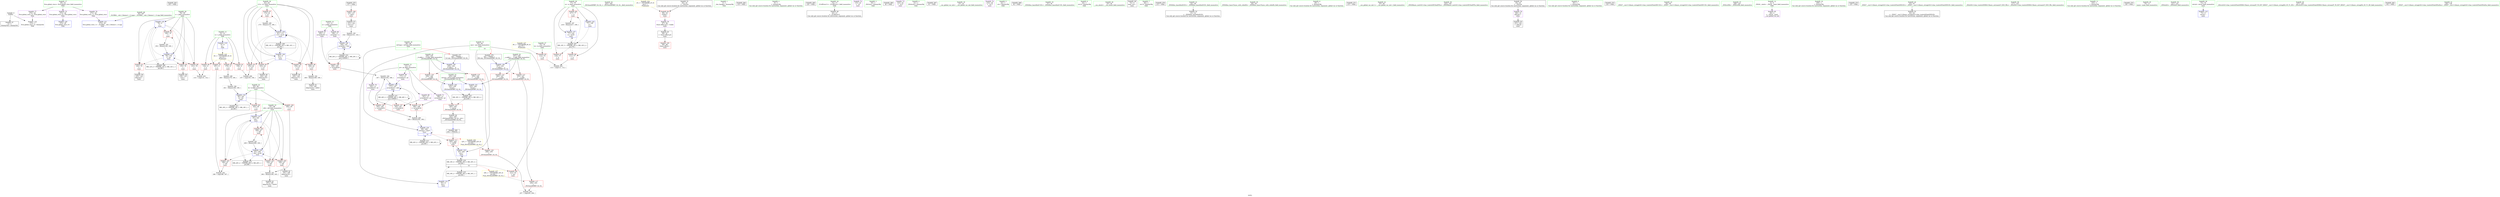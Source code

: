 digraph "SVFG" {
	label="SVFG";

	Node0x556a32ff5590 [shape=record,color=grey,label="{NodeID: 0\nNullPtr}"];
	Node0x556a32ff5590 -> Node0x556a3300f050[style=solid];
	Node0x556a32ff5590 -> Node0x556a33014fa0[style=solid];
	Node0x556a33034060 [shape=record,color=black,label="{NodeID: 263\n105 = PHI()\n}"];
	Node0x556a3300fa30 [shape=record,color=red,label="{NodeID: 97\n174\<--81\n\<--i13\nmain\n}"];
	Node0x556a3300fa30 -> Node0x556a33013530[style=solid];
	Node0x556a3300d320 [shape=record,color=green,label="{NodeID: 14\n11\<--12\na\<--a_field_insensitive\nGlob }"];
	Node0x556a3300d320 -> Node0x556a33011100[style=solid];
	Node0x556a3300d320 -> Node0x556a330111d0[style=solid];
	Node0x556a33034ff0 [shape=record,color=black,label="{NodeID: 277\n244 = PHI(89, )\n1st arg _ZSt3maxIiERKT_S2_S2_ }"];
	Node0x556a33034ff0 -> Node0x556a33015da0[style=solid];
	Node0x556a33012db0 [shape=record,color=grey,label="{NodeID: 194\n167 = Binary(162, 166, )\n}"];
	Node0x556a33012db0 -> Node0x556a33015580[style=solid];
	Node0x556a3300f570 [shape=record,color=red,label="{NodeID: 111\n205\<--202\n\<--call38\nmain\n}"];
	Node0x556a3300f570 -> Node0x556a33015a60[style=solid];
	Node0x556a3300df30 [shape=record,color=green,label="{NodeID: 28\n77\<--78\nw\<--w_field_insensitive\nmain\n}"];
	Node0x556a3300df30 -> Node0x556a330121d0[style=solid];
	Node0x556a3300df30 -> Node0x556a330122a0[style=solid];
	Node0x556a3300df30 -> Node0x556a33012370[style=solid];
	Node0x556a3300df30 -> Node0x556a33015170[style=solid];
	Node0x556a3300df30 -> Node0x556a33015c00[style=solid];
	Node0x556a330214d0 [shape=record,color=black,label="{NodeID: 208\nMR_12V_2 = PHI(MR_12V_4, MR_12V_1, )\npts\{80 \}\n}"];
	Node0x556a330214d0 -> Node0x556a33015240[style=dashed];
	Node0x556a33015240 [shape=record,color=blue,label="{NodeID: 125\n79\<--9\ni\<--\nmain\n}"];
	Node0x556a33015240 -> Node0x556a33012440[style=dashed];
	Node0x556a33015240 -> Node0x556a33012510[style=dashed];
	Node0x556a33015240 -> Node0x556a330125e0[style=dashed];
	Node0x556a33015240 -> Node0x556a330126b0[style=dashed];
	Node0x556a33015240 -> Node0x556a330153e0[style=dashed];
	Node0x556a33015240 -> Node0x556a330214d0[style=dashed];
	Node0x556a3300ebe0 [shape=record,color=green,label="{NodeID: 42\n203\<--204\n_ZSt3maxIiERKT_S2_S2_\<--_ZSt3maxIiERKT_S2_S2__field_insensitive\n}"];
	Node0x556a33015da0 [shape=record,color=blue,label="{NodeID: 139\n249\<--244\n__b.addr\<--__b\n_ZSt3maxIiERKT_S2_S2_\n}"];
	Node0x556a33015da0 -> Node0x556a33014a10[style=dashed];
	Node0x556a33015da0 -> Node0x556a33014aa0[style=dashed];
	Node0x556a330108e0 [shape=record,color=black,label="{NodeID: 56\n136\<--135\nconv\<--\nmain\n}"];
	Node0x556a33011440 [shape=record,color=purple,label="{NodeID: 70\n192\<--13\narrayidx33\<--pt\nmain\n}"];
	Node0x556a33011440 -> Node0x556a3300f3d0[style=solid];
	Node0x556a33012030 [shape=record,color=red,label="{NodeID: 84\n96\<--20\nvtable\<--\nmain\n}"];
	Node0x556a33012030 -> Node0x556a33011b50[style=solid];
	Node0x556a3300c440 [shape=record,color=green,label="{NodeID: 1\n7\<--1\n__dso_handle\<--dummyObj\nGlob }"];
	Node0x556a33034160 [shape=record,color=black,label="{NodeID: 264\n116 = PHI()\n}"];
	Node0x556a3300fb00 [shape=record,color=red,label="{NodeID: 98\n212\<--83\n\<--ans\nmain\n}"];
	Node0x556a3300d3b0 [shape=record,color=green,label="{NodeID: 15\n13\<--14\npt\<--pt_field_insensitive\nGlob }"];
	Node0x556a3300d3b0 -> Node0x556a330112a0[style=solid];
	Node0x556a3300d3b0 -> Node0x556a33011370[style=solid];
	Node0x556a3300d3b0 -> Node0x556a33011440[style=solid];
	Node0x556a3300d3b0 -> Node0x556a33011510[style=solid];
	Node0x556a33012f30 [shape=record,color=grey,label="{NodeID: 195\n142 = Binary(141, 143, )\n}"];
	Node0x556a33012f30 -> Node0x556a33015310[style=solid];
	Node0x556a3300f640 [shape=record,color=red,label="{NodeID: 112\n265\<--245\n\<--retval\n_ZSt3maxIiERKT_S2_S2_\n}"];
	Node0x556a3300f640 -> Node0x556a33010f60[style=solid];
	Node0x556a3300e000 [shape=record,color=green,label="{NodeID: 29\n79\<--80\ni\<--i_field_insensitive\nmain\n}"];
	Node0x556a3300e000 -> Node0x556a33012440[style=solid];
	Node0x556a3300e000 -> Node0x556a33012510[style=solid];
	Node0x556a3300e000 -> Node0x556a330125e0[style=solid];
	Node0x556a3300e000 -> Node0x556a330126b0[style=solid];
	Node0x556a3300e000 -> Node0x556a33015240[style=solid];
	Node0x556a3300e000 -> Node0x556a330153e0[style=solid];
	Node0x556a330219d0 [shape=record,color=black,label="{NodeID: 209\nMR_14V_2 = PHI(MR_14V_4, MR_14V_1, )\npts\{82 \}\n}"];
	Node0x556a330219d0 -> Node0x556a330154b0[style=dashed];
	Node0x556a33015310 [shape=record,color=blue,label="{NodeID: 126\n146\<--142\narrayidx\<--sub\nmain\n}"];
	Node0x556a33015310 -> Node0x556a3300f300[style=dashed];
	Node0x556a33015310 -> Node0x556a33015310[style=dashed];
	Node0x556a33015310 -> Node0x556a330232d0[style=dashed];
	Node0x556a3300ece0 [shape=record,color=green,label="{NodeID: 43\n245\<--246\nretval\<--retval_field_insensitive\n_ZSt3maxIiERKT_S2_S2_\n}"];
	Node0x556a3300ece0 -> Node0x556a3300f640[style=solid];
	Node0x556a3300ece0 -> Node0x556a33015e70[style=solid];
	Node0x556a3300ece0 -> Node0x556a33015f40[style=solid];
	Node0x556a33025fd0 [shape=record,color=black,label="{NodeID: 223\nMR_30V_3 = PHI(MR_30V_4, MR_30V_2, )\npts\{246 \}\n}"];
	Node0x556a33025fd0 -> Node0x556a3300f640[style=dashed];
	Node0x556a33015e70 [shape=record,color=blue,label="{NodeID: 140\n245\<--259\nretval\<--\n_ZSt3maxIiERKT_S2_S2_\n}"];
	Node0x556a33015e70 -> Node0x556a33025fd0[style=dashed];
	Node0x556a330109b0 [shape=record,color=black,label="{NodeID: 57\n141\<--140\nconv12\<--\nmain\n}"];
	Node0x556a330109b0 -> Node0x556a33012f30[style=solid];
	Node0x556a33028280 [shape=record,color=yellow,style=double,label="{NodeID: 237\n16V_1 = ENCHI(MR_16V_0)\npts\{84 \}\nFun[_ZSt3maxIiERKT_S2_S2_]}"];
	Node0x556a33028280 -> Node0x556a33014b30[style=dashed];
	Node0x556a33011510 [shape=record,color=purple,label="{NodeID: 71\n198\<--13\narrayidx36\<--pt\nmain\n}"];
	Node0x556a33011510 -> Node0x556a3300f4a0[style=solid];
	Node0x556a33012100 [shape=record,color=red,label="{NodeID: 85\n112\<--75\n\<--te\nmain\n}"];
	Node0x556a33012100 -> Node0x556a3301ac80[style=solid];
	Node0x556a32ff5a60 [shape=record,color=green,label="{NodeID: 2\n9\<--1\n\<--dummyObj\nCan only get source location for instruction, argument, global var or function.}"];
	Node0x556a330342c0 [shape=record,color=black,label="{NodeID: 265\n120 = PHI()\n}"];
	Node0x556a3300fbd0 [shape=record,color=red,label="{NodeID: 99\n183\<--85\n\<--k\nmain\n}"];
	Node0x556a3300fbd0 -> Node0x556a330158c0[style=solid];
	Node0x556a3300d440 [shape=record,color=green,label="{NodeID: 16\n15\<--17\n_Z1sB5cxx11\<--_Z1sB5cxx11_field_insensitive\nGlob }"];
	Node0x556a3300d440 -> Node0x556a33010240[style=solid];
	Node0x556a330130b0 [shape=record,color=grey,label="{NodeID: 196\n181 = Binary(180, 109, )\n}"];
	Node0x556a330130b0 -> Node0x556a330157f0[style=solid];
	Node0x556a3300f710 [shape=record,color=red,label="{NodeID: 113\n253\<--247\n\<--__a.addr\n_ZSt3maxIiERKT_S2_S2_\n}"];
	Node0x556a3300f710 -> Node0x556a33014b30[style=solid];
	Node0x556a3300e0d0 [shape=record,color=green,label="{NodeID: 30\n81\<--82\ni13\<--i13_field_insensitive\nmain\n}"];
	Node0x556a3300e0d0 -> Node0x556a33012780[style=solid];
	Node0x556a3300e0d0 -> Node0x556a33012850[style=solid];
	Node0x556a3300e0d0 -> Node0x556a33012920[style=solid];
	Node0x556a3300e0d0 -> Node0x556a3300f960[style=solid];
	Node0x556a3300e0d0 -> Node0x556a3300fa30[style=solid];
	Node0x556a3300e0d0 -> Node0x556a330154b0[style=solid];
	Node0x556a3300e0d0 -> Node0x556a33015650[style=solid];
	Node0x556a33021ed0 [shape=record,color=black,label="{NodeID: 210\nMR_16V_2 = PHI(MR_16V_4, MR_16V_1, )\npts\{84 \}\n}"];
	Node0x556a33021ed0 -> Node0x556a33015720[style=dashed];
	Node0x556a330153e0 [shape=record,color=blue,label="{NodeID: 127\n79\<--150\ni\<--inc\nmain\n}"];
	Node0x556a330153e0 -> Node0x556a33012440[style=dashed];
	Node0x556a330153e0 -> Node0x556a33012510[style=dashed];
	Node0x556a330153e0 -> Node0x556a330125e0[style=dashed];
	Node0x556a330153e0 -> Node0x556a330126b0[style=dashed];
	Node0x556a330153e0 -> Node0x556a330153e0[style=dashed];
	Node0x556a330153e0 -> Node0x556a330214d0[style=dashed];
	Node0x556a3300edb0 [shape=record,color=green,label="{NodeID: 44\n247\<--248\n__a.addr\<--__a.addr_field_insensitive\n_ZSt3maxIiERKT_S2_S2_\n}"];
	Node0x556a3300edb0 -> Node0x556a3300f710[style=solid];
	Node0x556a3300edb0 -> Node0x556a3300f7e0[style=solid];
	Node0x556a3300edb0 -> Node0x556a33015cd0[style=solid];
	Node0x556a330264d0 [shape=record,color=yellow,style=double,label="{NodeID: 224\n2V_1 = ENCHI(MR_2V_0)\npts\{1 \}\nFun[main]}"];
	Node0x556a330264d0 -> Node0x556a33012030[style=dashed];
	Node0x556a33015f40 [shape=record,color=blue,label="{NodeID: 141\n245\<--262\nretval\<--\n_ZSt3maxIiERKT_S2_S2_\n}"];
	Node0x556a33015f40 -> Node0x556a33025fd0[style=dashed];
	Node0x556a33010a80 [shape=record,color=black,label="{NodeID: 58\n145\<--144\nidxprom\<--\nmain\n}"];
	Node0x556a33028390 [shape=record,color=yellow,style=double,label="{NodeID: 238\n22V_1 = ENCHI(MR_22V_0)\npts\{90 \}\nFun[_ZSt3maxIiERKT_S2_S2_]}"];
	Node0x556a33028390 -> Node0x556a33014c00[style=dashed];
	Node0x556a330115e0 [shape=record,color=purple,label="{NodeID: 72\n115\<--22\n\<--.str\nmain\n}"];
	Node0x556a330121d0 [shape=record,color=red,label="{NodeID: 86\n111\<--77\n\<--w\nmain\n}"];
	Node0x556a330121d0 -> Node0x556a3301ac80[style=solid];
	Node0x556a3300ccf0 [shape=record,color=green,label="{NodeID: 3\n18\<--1\n_ZSt3cin\<--dummyObj\nGlob }"];
	Node0x556a330343c0 [shape=record,color=black,label="{NodeID: 266\n40 = PHI()\n}"];
	Node0x556a3300fca0 [shape=record,color=red,label="{NodeID: 100\n195\<--85\n\<--k\nmain\n}"];
	Node0x556a3300fca0 -> Node0x556a330188f0[style=solid];
	Node0x556a3300d4d0 [shape=record,color=green,label="{NodeID: 17\n28\<--32\nllvm.global_ctors\<--llvm.global_ctors_field_insensitive\nGlob }"];
	Node0x556a3300d4d0 -> Node0x556a33011850[style=solid];
	Node0x556a3300d4d0 -> Node0x556a33011950[style=solid];
	Node0x556a3300d4d0 -> Node0x556a33011a50[style=solid];
	Node0x556a33013230 [shape=record,color=grey,label="{NodeID: 197\n218 = Binary(217, 109, )\n}"];
	Node0x556a33013230 -> Node0x556a33015c00[style=solid];
	Node0x556a3300f7e0 [shape=record,color=red,label="{NodeID: 114\n262\<--247\n\<--__a.addr\n_ZSt3maxIiERKT_S2_S2_\n}"];
	Node0x556a3300f7e0 -> Node0x556a33015f40[style=solid];
	Node0x556a3300e1a0 [shape=record,color=green,label="{NodeID: 31\n83\<--84\nans\<--ans_field_insensitive\nmain\n|{|<s3>14}}"];
	Node0x556a3300e1a0 -> Node0x556a3300fb00[style=solid];
	Node0x556a3300e1a0 -> Node0x556a33015720[style=solid];
	Node0x556a3300e1a0 -> Node0x556a33015a60[style=solid];
	Node0x556a3300e1a0:s3 -> Node0x556a33034e60[style=solid,color=red];
	Node0x556a330223d0 [shape=record,color=black,label="{NodeID: 211\nMR_18V_2 = PHI(MR_18V_3, MR_18V_1, )\npts\{86 \}\n}"];
	Node0x556a330223d0 -> Node0x556a330157f0[style=dashed];
	Node0x556a330154b0 [shape=record,color=blue,label="{NodeID: 128\n81\<--9\ni13\<--\nmain\n}"];
	Node0x556a330154b0 -> Node0x556a33012780[style=dashed];
	Node0x556a330154b0 -> Node0x556a33012850[style=dashed];
	Node0x556a330154b0 -> Node0x556a33012920[style=dashed];
	Node0x556a330154b0 -> Node0x556a3300f960[style=dashed];
	Node0x556a330154b0 -> Node0x556a3300fa30[style=dashed];
	Node0x556a330154b0 -> Node0x556a33015650[style=dashed];
	Node0x556a330154b0 -> Node0x556a330219d0[style=dashed];
	Node0x556a3300ee80 [shape=record,color=green,label="{NodeID: 45\n249\<--250\n__b.addr\<--__b.addr_field_insensitive\n_ZSt3maxIiERKT_S2_S2_\n}"];
	Node0x556a3300ee80 -> Node0x556a33014a10[style=solid];
	Node0x556a3300ee80 -> Node0x556a33014aa0[style=solid];
	Node0x556a3300ee80 -> Node0x556a33015da0[style=solid];
	Node0x556a33026ff0 [shape=record,color=yellow,style=double,label="{NodeID: 225\n4V_1 = ENCHI(MR_4V_0)\npts\{10 \}\nFun[main]}"];
	Node0x556a33026ff0 -> Node0x556a33011cf0[style=dashed];
	Node0x556a33026ff0 -> Node0x556a33011dc0[style=dashed];
	Node0x556a33026ff0 -> Node0x556a33011e90[style=dashed];
	Node0x556a33026ff0 -> Node0x556a33011f60[style=dashed];
	Node0x556a33010b50 [shape=record,color=black,label="{NodeID: 59\n160\<--159\nidxprom17\<--\nmain\n}"];
	Node0x556a330116b0 [shape=record,color=purple,label="{NodeID: 73\n123\<--24\n\<--.str.2\nmain\n}"];
	Node0x556a330122a0 [shape=record,color=red,label="{NodeID: 87\n119\<--77\n\<--w\nmain\n}"];
	Node0x556a3300cd80 [shape=record,color=green,label="{NodeID: 4\n21\<--1\n_ZSt4cout\<--dummyObj\nGlob }"];
	Node0x556a33034490 [shape=record,color=black,label="{NodeID: 267\n61 = PHI()\n}"];
	Node0x556a3300fd70 [shape=record,color=red,label="{NodeID: 101\n186\<--87\n\<--i28\nmain\n}"];
	Node0x556a3300fd70 -> Node0x556a3301a9c0[style=solid];
	Node0x556a3300d590 [shape=record,color=green,label="{NodeID: 18\n33\<--34\n__cxx_global_var_init\<--__cxx_global_var_init_field_insensitive\n}"];
	Node0x556a330133b0 [shape=record,color=grey,label="{NodeID: 198\n180 = Binary(179, 109, )\n}"];
	Node0x556a330133b0 -> Node0x556a330130b0[style=solid];
	Node0x556a33014a10 [shape=record,color=red,label="{NodeID: 115\n255\<--249\n\<--__b.addr\n_ZSt3maxIiERKT_S2_S2_\n}"];
	Node0x556a33014a10 -> Node0x556a33014c00[style=solid];
	Node0x556a3300e270 [shape=record,color=green,label="{NodeID: 32\n85\<--86\nk\<--k_field_insensitive\nmain\n}"];
	Node0x556a3300e270 -> Node0x556a3300fbd0[style=solid];
	Node0x556a3300e270 -> Node0x556a3300fca0[style=solid];
	Node0x556a3300e270 -> Node0x556a330157f0[style=solid];
	Node0x556a330228d0 [shape=record,color=black,label="{NodeID: 212\nMR_20V_2 = PHI(MR_20V_4, MR_20V_1, )\npts\{88 \}\n}"];
	Node0x556a330228d0 -> Node0x556a330158c0[style=dashed];
	Node0x556a33015580 [shape=record,color=blue,label="{NodeID: 129\n171\<--167\narrayidx23\<--add\nmain\n}"];
	Node0x556a33015580 -> Node0x556a3300f230[style=dashed];
	Node0x556a33015580 -> Node0x556a3300f3d0[style=dashed];
	Node0x556a33015580 -> Node0x556a3300f4a0[style=dashed];
	Node0x556a33015580 -> Node0x556a33015580[style=dashed];
	Node0x556a33015580 -> Node0x556a330237d0[style=dashed];
	Node0x556a3300ef50 [shape=record,color=green,label="{NodeID: 46\n30\<--267\n_GLOBAL__sub_I_Deemo1_1_0.cpp\<--_GLOBAL__sub_I_Deemo1_1_0.cpp_field_insensitive\n}"];
	Node0x556a3300ef50 -> Node0x556a33014ea0[style=solid];
	Node0x556a33010c20 [shape=record,color=black,label="{NodeID: 60\n164\<--163\nidxprom19\<--\nmain\n}"];
	Node0x556a33011780 [shape=record,color=purple,label="{NodeID: 74\n214\<--26\n\<--.str.3\nmain\n}"];
	Node0x556a33012370 [shape=record,color=red,label="{NodeID: 88\n217\<--77\n\<--w\nmain\n}"];
	Node0x556a33012370 -> Node0x556a33013230[style=solid];
	Node0x556a3300ce10 [shape=record,color=green,label="{NodeID: 5\n22\<--1\n.str\<--dummyObj\nGlob }"];
	Node0x556a33034560 [shape=record,color=black,label="{NodeID: 268\n92 = PHI()\n}"];
	Node0x556a3300fe40 [shape=record,color=red,label="{NodeID: 102\n190\<--87\n\<--i28\nmain\n}"];
	Node0x556a3300fe40 -> Node0x556a33010dc0[style=solid];
	Node0x556a3300d690 [shape=record,color=green,label="{NodeID: 19\n37\<--38\n_ZNSt8ios_base4InitC1Ev\<--_ZNSt8ios_base4InitC1Ev_field_insensitive\n}"];
	Node0x556a33013530 [shape=record,color=grey,label="{NodeID: 199\n175 = Binary(174, 109, )\n}"];
	Node0x556a33013530 -> Node0x556a33015650[style=solid];
	Node0x556a33014aa0 [shape=record,color=red,label="{NodeID: 116\n259\<--249\n\<--__b.addr\n_ZSt3maxIiERKT_S2_S2_\n}"];
	Node0x556a33014aa0 -> Node0x556a33015e70[style=solid];
	Node0x556a3300e340 [shape=record,color=green,label="{NodeID: 33\n87\<--88\ni28\<--i28_field_insensitive\nmain\n}"];
	Node0x556a3300e340 -> Node0x556a3300fd70[style=solid];
	Node0x556a3300e340 -> Node0x556a3300fe40[style=solid];
	Node0x556a3300e340 -> Node0x556a3300ff10[style=solid];
	Node0x556a3300e340 -> Node0x556a3300ffe0[style=solid];
	Node0x556a3300e340 -> Node0x556a330158c0[style=solid];
	Node0x556a3300e340 -> Node0x556a33015b30[style=solid];
	Node0x556a33022dd0 [shape=record,color=black,label="{NodeID: 213\nMR_22V_2 = PHI(MR_22V_3, MR_22V_1, )\npts\{90 \}\n}"];
	Node0x556a33022dd0 -> Node0x556a33015990[style=dashed];
	Node0x556a33022dd0 -> Node0x556a33022dd0[style=dashed];
	Node0x556a33015650 [shape=record,color=blue,label="{NodeID: 130\n81\<--175\ni13\<--inc25\nmain\n}"];
	Node0x556a33015650 -> Node0x556a33012780[style=dashed];
	Node0x556a33015650 -> Node0x556a33012850[style=dashed];
	Node0x556a33015650 -> Node0x556a33012920[style=dashed];
	Node0x556a33015650 -> Node0x556a3300f960[style=dashed];
	Node0x556a33015650 -> Node0x556a3300fa30[style=dashed];
	Node0x556a33015650 -> Node0x556a33015650[style=dashed];
	Node0x556a33015650 -> Node0x556a330219d0[style=dashed];
	Node0x556a3300f050 [shape=record,color=black,label="{NodeID: 47\n2\<--3\ndummyVal\<--dummyVal\n}"];
	Node0x556a330271b0 [shape=record,color=yellow,style=double,label="{NodeID: 227\n8V_1 = ENCHI(MR_8V_0)\npts\{76 \}\nFun[main]}"];
	Node0x556a330271b0 -> Node0x556a33012100[style=dashed];
	Node0x556a33010cf0 [shape=record,color=black,label="{NodeID: 61\n170\<--169\nidxprom22\<--add21\nmain\n}"];
	Node0x556a33011850 [shape=record,color=purple,label="{NodeID: 75\n272\<--28\nllvm.global_ctors_0\<--llvm.global_ctors\nGlob }"];
	Node0x556a33011850 -> Node0x556a33014da0[style=solid];
	Node0x556a33012440 [shape=record,color=red,label="{NodeID: 89\n131\<--79\n\<--i\nmain\n}"];
	Node0x556a33012440 -> Node0x556a3301ab00[style=solid];
	Node0x556a3300cea0 [shape=record,color=green,label="{NodeID: 6\n24\<--1\n.str.2\<--dummyObj\nGlob }"];
	Node0x556a33034660 [shape=record,color=black,label="{NodeID: 269\n202 = PHI(242, )\n}"];
	Node0x556a33034660 -> Node0x556a3300f570[style=solid];
	Node0x556a3300ff10 [shape=record,color=red,label="{NodeID: 103\n194\<--87\n\<--i28\nmain\n}"];
	Node0x556a3300ff10 -> Node0x556a330188f0[style=solid];
	Node0x556a3300d790 [shape=record,color=green,label="{NodeID: 20\n43\<--44\n__cxa_atexit\<--__cxa_atexit_field_insensitive\n}"];
	Node0x556a330136b0 [shape=record,color=grey,label="{NodeID: 200\n200 = Binary(193, 199, )\n}"];
	Node0x556a330136b0 -> Node0x556a33015990[style=solid];
	Node0x556a33014b30 [shape=record,color=red,label="{NodeID: 117\n254\<--253\n\<--\n_ZSt3maxIiERKT_S2_S2_\n}"];
	Node0x556a33014b30 -> Node0x556a3301ae00[style=solid];
	Node0x556a3300e410 [shape=record,color=green,label="{NodeID: 34\n89\<--90\nref.tmp\<--ref.tmp_field_insensitive\nmain\n|{|<s1>14}}"];
	Node0x556a3300e410 -> Node0x556a33015990[style=solid];
	Node0x556a3300e410:s1 -> Node0x556a33034ff0[style=solid,color=red];
	Node0x556a330232d0 [shape=record,color=black,label="{NodeID: 214\nMR_24V_2 = PHI(MR_24V_3, MR_24V_1, )\npts\{120000 \}\n}"];
	Node0x556a330232d0 -> Node0x556a3300f300[style=dashed];
	Node0x556a330232d0 -> Node0x556a33015310[style=dashed];
	Node0x556a330232d0 -> Node0x556a330232d0[style=dashed];
	Node0x556a33015720 [shape=record,color=blue,label="{NodeID: 131\n83\<--9\nans\<--\nmain\n}"];
	Node0x556a33015720 -> Node0x556a33023cd0[style=dashed];
	Node0x556a33010170 [shape=record,color=black,label="{NodeID: 48\n72\<--9\nmain_ret\<--\nmain\n}"];
	Node0x556a33010dc0 [shape=record,color=black,label="{NodeID: 62\n191\<--190\nidxprom32\<--\nmain\n}"];
	Node0x556a33011950 [shape=record,color=purple,label="{NodeID: 76\n273\<--28\nllvm.global_ctors_1\<--llvm.global_ctors\nGlob }"];
	Node0x556a33011950 -> Node0x556a33014ea0[style=solid];
	Node0x556a33012510 [shape=record,color=red,label="{NodeID: 90\n135\<--79\n\<--i\nmain\n}"];
	Node0x556a33012510 -> Node0x556a330108e0[style=solid];
	Node0x556a3300cf30 [shape=record,color=green,label="{NodeID: 7\n26\<--1\n.str.3\<--dummyObj\nGlob }"];
	Node0x556a33034850 [shape=record,color=black,label="{NodeID: 270\n213 = PHI()\n}"];
	Node0x556a3300ffe0 [shape=record,color=red,label="{NodeID: 104\n208\<--87\n\<--i28\nmain\n}"];
	Node0x556a3300ffe0 -> Node0x556a33013830[style=solid];
	Node0x556a3300d890 [shape=record,color=green,label="{NodeID: 21\n42\<--48\n_ZNSt8ios_base4InitD1Ev\<--_ZNSt8ios_base4InitD1Ev_field_insensitive\n}"];
	Node0x556a3300d890 -> Node0x556a33010540[style=solid];
	Node0x556a33013830 [shape=record,color=grey,label="{NodeID: 201\n209 = Binary(208, 109, )\n}"];
	Node0x556a33013830 -> Node0x556a33015b30[style=solid];
	Node0x556a33014c00 [shape=record,color=red,label="{NodeID: 118\n256\<--255\n\<--\n_ZSt3maxIiERKT_S2_S2_\n}"];
	Node0x556a33014c00 -> Node0x556a3301ae00[style=solid];
	Node0x556a3300e4e0 [shape=record,color=green,label="{NodeID: 35\n94\<--95\n_ZNSt8ios_base15sync_with_stdioEb\<--_ZNSt8ios_base15sync_with_stdioEb_field_insensitive\n}"];
	Node0x556a330237d0 [shape=record,color=black,label="{NodeID: 215\nMR_26V_2 = PHI(MR_26V_3, MR_26V_1, )\npts\{140000 \}\n}"];
	Node0x556a330237d0 -> Node0x556a3300f230[style=dashed];
	Node0x556a330237d0 -> Node0x556a3300f3d0[style=dashed];
	Node0x556a330237d0 -> Node0x556a3300f4a0[style=dashed];
	Node0x556a330237d0 -> Node0x556a33015580[style=dashed];
	Node0x556a330237d0 -> Node0x556a330237d0[style=dashed];
	Node0x556a330157f0 [shape=record,color=blue,label="{NodeID: 132\n85\<--181\nk\<--shr\nmain\n}"];
	Node0x556a330157f0 -> Node0x556a3300fbd0[style=dashed];
	Node0x556a330157f0 -> Node0x556a3300fca0[style=dashed];
	Node0x556a330157f0 -> Node0x556a330223d0[style=dashed];
	Node0x556a33010240 [shape=record,color=black,label="{NodeID: 49\n16\<--15\n\<--_Z1sB5cxx11\nCan only get source location for instruction, argument, global var or function.}"];
	Node0x556a33010e90 [shape=record,color=black,label="{NodeID: 63\n197\<--196\nidxprom35\<--sub34\nmain\n}"];
	Node0x556a33011a50 [shape=record,color=purple,label="{NodeID: 77\n274\<--28\nllvm.global_ctors_2\<--llvm.global_ctors\nGlob }"];
	Node0x556a33011a50 -> Node0x556a33014fa0[style=solid];
	Node0x556a330125e0 [shape=record,color=red,label="{NodeID: 91\n144\<--79\n\<--i\nmain\n}"];
	Node0x556a330125e0 -> Node0x556a33010a80[style=solid];
	Node0x556a3300cfc0 [shape=record,color=green,label="{NodeID: 8\n29\<--1\n\<--dummyObj\nCan only get source location for instruction, argument, global var or function.}"];
	Node0x556a33034920 [shape=record,color=black,label="{NodeID: 271\n215 = PHI()\n}"];
	Node0x556a330100b0 [shape=record,color=red,label="{NodeID: 105\n99\<--98\nvbase.offset\<--\nmain\n}"];
	Node0x556a3300d990 [shape=record,color=green,label="{NodeID: 22\n55\<--56\n__cxx_global_var_init.1\<--__cxx_global_var_init.1_field_insensitive\n}"];
	Node0x556a3301a9c0 [shape=record,color=grey,label="{NodeID: 202\n188 = cmp(186, 187, )\n}"];
	Node0x556a33014cd0 [shape=record,color=blue,label="{NodeID: 119\n8\<--9\nn\<--\nGlob }"];
	Node0x556a33014cd0 -> Node0x556a33026ff0[style=dashed];
	Node0x556a3300e5e0 [shape=record,color=green,label="{NodeID: 36\n103\<--104\n_ZNSt9basic_iosIcSt11char_traitsIcEE3tieEPSo\<--_ZNSt9basic_iosIcSt11char_traitsIcEE3tieEPSo_field_insensitive\n}"];
	Node0x556a33023cd0 [shape=record,color=black,label="{NodeID: 216\nMR_16V_4 = PHI(MR_16V_5, MR_16V_3, )\npts\{84 \}\n|{|<s4>14}}"];
	Node0x556a33023cd0 -> Node0x556a3300fb00[style=dashed];
	Node0x556a33023cd0 -> Node0x556a3300f570[style=dashed];
	Node0x556a33023cd0 -> Node0x556a33015a60[style=dashed];
	Node0x556a33023cd0 -> Node0x556a33021ed0[style=dashed];
	Node0x556a33023cd0:s4 -> Node0x556a33028280[style=dashed,color=red];
	Node0x556a330158c0 [shape=record,color=blue,label="{NodeID: 133\n87\<--183\ni28\<--\nmain\n}"];
	Node0x556a330158c0 -> Node0x556a3300fd70[style=dashed];
	Node0x556a330158c0 -> Node0x556a3300fe40[style=dashed];
	Node0x556a330158c0 -> Node0x556a3300ff10[style=dashed];
	Node0x556a330158c0 -> Node0x556a3300ffe0[style=dashed];
	Node0x556a330158c0 -> Node0x556a33015b30[style=dashed];
	Node0x556a330158c0 -> Node0x556a330228d0[style=dashed];
	Node0x556a33010340 [shape=record,color=black,label="{NodeID: 50\n19\<--18\n\<--_ZSt3cin\nCan only get source location for instruction, argument, global var or function.}"];
	Node0x556a33010340 -> Node0x556a33011c20[style=solid];
	Node0x556a33010f60 [shape=record,color=black,label="{NodeID: 64\n242\<--265\n_ZSt3maxIiERKT_S2_S2__ret\<--\n_ZSt3maxIiERKT_S2_S2_\n|{<s0>14}}"];
	Node0x556a33010f60:s0 -> Node0x556a33034660[style=solid,color=blue];
	Node0x556a33011b50 [shape=record,color=purple,label="{NodeID: 78\n97\<--96\nvbase.offset.ptr\<--vtable\nmain\n}"];
	Node0x556a33011b50 -> Node0x556a33010740[style=solid];
	Node0x556a330126b0 [shape=record,color=red,label="{NodeID: 92\n149\<--79\n\<--i\nmain\n}"];
	Node0x556a330126b0 -> Node0x556a33012c30[style=solid];
	Node0x556a3300d050 [shape=record,color=green,label="{NodeID: 9\n93\<--1\n\<--dummyObj\nCan only get source location for instruction, argument, global var or function.}"];
	Node0x556a330349f0 [shape=record,color=black,label="{NodeID: 272\n124 = PHI()\n}"];
	Node0x556a3300f160 [shape=record,color=red,label="{NodeID: 106\n140\<--137\n\<--call11\nmain\n}"];
	Node0x556a3300f160 -> Node0x556a330109b0[style=solid];
	Node0x556a3300da90 [shape=record,color=green,label="{NodeID: 23\n59\<--60\n_ZNSt7__cxx1112basic_stringIcSt11char_traitsIcESaIcEEC1Ev\<--_ZNSt7__cxx1112basic_stringIcSt11char_traitsIcESaIcEEC1Ev_field_insensitive\n}"];
	Node0x556a3301ab00 [shape=record,color=grey,label="{NodeID: 203\n133 = cmp(131, 132, )\n}"];
	Node0x556a33014da0 [shape=record,color=blue,label="{NodeID: 120\n272\<--29\nllvm.global_ctors_0\<--\nGlob }"];
	Node0x556a3300e6e0 [shape=record,color=green,label="{NodeID: 37\n106\<--107\n_ZNSirsERi\<--_ZNSirsERi_field_insensitive\n}"];
	Node0x556a33015990 [shape=record,color=blue,label="{NodeID: 134\n89\<--200\nref.tmp\<--sub37\nmain\n|{|<s3>14}}"];
	Node0x556a33015990 -> Node0x556a3300f570[style=dashed];
	Node0x556a33015990 -> Node0x556a33015990[style=dashed];
	Node0x556a33015990 -> Node0x556a33022dd0[style=dashed];
	Node0x556a33015990:s3 -> Node0x556a33028390[style=dashed,color=red];
	Node0x556a33010440 [shape=record,color=black,label="{NodeID: 51\n20\<--18\n\<--_ZSt3cin\nCan only get source location for instruction, argument, global var or function.}"];
	Node0x556a33010440 -> Node0x556a33012030[style=solid];
	Node0x556a33011030 [shape=record,color=purple,label="{NodeID: 65\n39\<--4\n\<--_ZStL8__ioinit\n__cxx_global_var_init\n}"];
	Node0x556a33011c20 [shape=record,color=purple,label="{NodeID: 79\n100\<--19\nadd.ptr\<--\nmain\n}"];
	Node0x556a33011c20 -> Node0x556a33010810[style=solid];
	Node0x556a33012780 [shape=record,color=red,label="{NodeID: 93\n155\<--81\n\<--i13\nmain\n}"];
	Node0x556a33012780 -> Node0x556a3301af80[style=solid];
	Node0x556a3300d0e0 [shape=record,color=green,label="{NodeID: 10\n109\<--1\n\<--dummyObj\nCan only get source location for instruction, argument, global var or function.}"];
	Node0x556a33034ac0 [shape=record,color=black,label="{NodeID: 273\n125 = PHI()\n}"];
	Node0x556a3300f230 [shape=record,color=red,label="{NodeID: 107\n162\<--161\n\<--arrayidx18\nmain\n}"];
	Node0x556a3300f230 -> Node0x556a33012db0[style=solid];
	Node0x556a3300db90 [shape=record,color=green,label="{NodeID: 24\n63\<--67\n_ZNSt7__cxx1112basic_stringIcSt11char_traitsIcESaIcEED1Ev\<--_ZNSt7__cxx1112basic_stringIcSt11char_traitsIcESaIcEED1Ev_field_insensitive\n}"];
	Node0x556a3300db90 -> Node0x556a33010640[style=solid];
	Node0x556a3301ac80 [shape=record,color=grey,label="{NodeID: 204\n113 = cmp(111, 112, )\n}"];
	Node0x556a33014ea0 [shape=record,color=blue,label="{NodeID: 121\n273\<--30\nllvm.global_ctors_1\<--_GLOBAL__sub_I_Deemo1_1_0.cpp\nGlob }"];
	Node0x556a3300e7e0 [shape=record,color=green,label="{NodeID: 38\n117\<--118\n_ZStlsISt11char_traitsIcEERSt13basic_ostreamIcT_ES5_PKc\<--_ZStlsISt11char_traitsIcEERSt13basic_ostreamIcT_ES5_PKc_field_insensitive\n}"];
	Node0x556a33015a60 [shape=record,color=blue,label="{NodeID: 135\n83\<--205\nans\<--\nmain\n}"];
	Node0x556a33015a60 -> Node0x556a33023cd0[style=dashed];
	Node0x556a33010540 [shape=record,color=black,label="{NodeID: 52\n41\<--42\n\<--_ZNSt8ios_base4InitD1Ev\nCan only get source location for instruction, argument, global var or function.}"];
	Node0x556a33011100 [shape=record,color=purple,label="{NodeID: 66\n146\<--11\narrayidx\<--a\nmain\n}"];
	Node0x556a33011100 -> Node0x556a33015310[style=solid];
	Node0x556a33011cf0 [shape=record,color=red,label="{NodeID: 80\n132\<--8\n\<--n\nmain\n}"];
	Node0x556a33011cf0 -> Node0x556a3301ab00[style=solid];
	Node0x556a33012850 [shape=record,color=red,label="{NodeID: 94\n159\<--81\n\<--i13\nmain\n}"];
	Node0x556a33012850 -> Node0x556a33010b50[style=solid];
	Node0x556a3300d170 [shape=record,color=green,label="{NodeID: 11\n143\<--1\n\<--dummyObj\nCan only get source location for instruction, argument, global var or function.}"];
	Node0x556a33034b90 [shape=record,color=black,label="{NodeID: 274\n126 = PHI()\n}"];
	Node0x556a330188f0 [shape=record,color=grey,label="{NodeID: 191\n196 = Binary(194, 195, )\n}"];
	Node0x556a330188f0 -> Node0x556a33010e90[style=solid];
	Node0x556a3300f300 [shape=record,color=red,label="{NodeID: 108\n166\<--165\n\<--arrayidx20\nmain\n}"];
	Node0x556a3300f300 -> Node0x556a33012db0[style=solid];
	Node0x556a3300dc90 [shape=record,color=green,label="{NodeID: 25\n70\<--71\nmain\<--main_field_insensitive\n}"];
	Node0x556a3301ae00 [shape=record,color=grey,label="{NodeID: 205\n257 = cmp(254, 256, )\n}"];
	Node0x556a33014fa0 [shape=record,color=blue, style = dotted,label="{NodeID: 122\n274\<--3\nllvm.global_ctors_2\<--dummyVal\nGlob }"];
	Node0x556a3300e8e0 [shape=record,color=green,label="{NodeID: 39\n121\<--122\n_ZNSolsEi\<--_ZNSolsEi_field_insensitive\n}"];
	Node0x556a33015b30 [shape=record,color=blue,label="{NodeID: 136\n87\<--209\ni28\<--inc40\nmain\n}"];
	Node0x556a33015b30 -> Node0x556a3300fd70[style=dashed];
	Node0x556a33015b30 -> Node0x556a3300fe40[style=dashed];
	Node0x556a33015b30 -> Node0x556a3300ff10[style=dashed];
	Node0x556a33015b30 -> Node0x556a3300ffe0[style=dashed];
	Node0x556a33015b30 -> Node0x556a33015b30[style=dashed];
	Node0x556a33015b30 -> Node0x556a330228d0[style=dashed];
	Node0x556a33010640 [shape=record,color=black,label="{NodeID: 53\n62\<--63\n\<--_ZNSt7__cxx1112basic_stringIcSt11char_traitsIcESaIcEED1Ev\nCan only get source location for instruction, argument, global var or function.}"];
	Node0x556a330111d0 [shape=record,color=purple,label="{NodeID: 67\n165\<--11\narrayidx20\<--a\nmain\n}"];
	Node0x556a330111d0 -> Node0x556a3300f300[style=solid];
	Node0x556a33011dc0 [shape=record,color=red,label="{NodeID: 81\n156\<--8\n\<--n\nmain\n}"];
	Node0x556a33011dc0 -> Node0x556a3301af80[style=solid];
	Node0x556a33012920 [shape=record,color=red,label="{NodeID: 95\n163\<--81\n\<--i13\nmain\n}"];
	Node0x556a33012920 -> Node0x556a33010c20[style=solid];
	Node0x556a3300d200 [shape=record,color=green,label="{NodeID: 12\n4\<--6\n_ZStL8__ioinit\<--_ZStL8__ioinit_field_insensitive\nGlob }"];
	Node0x556a3300d200 -> Node0x556a33011030[style=solid];
	Node0x556a33034c60 [shape=record,color=black,label="{NodeID: 275\n137 = PHI()\n}"];
	Node0x556a33034c60 -> Node0x556a3300f160[style=solid];
	Node0x556a33012ab0 [shape=record,color=grey,label="{NodeID: 192\n169 = Binary(168, 109, )\n}"];
	Node0x556a33012ab0 -> Node0x556a33010cf0[style=solid];
	Node0x556a3300f3d0 [shape=record,color=red,label="{NodeID: 109\n193\<--192\n\<--arrayidx33\nmain\n}"];
	Node0x556a3300f3d0 -> Node0x556a330136b0[style=solid];
	Node0x556a3300dd90 [shape=record,color=green,label="{NodeID: 26\n73\<--74\nretval\<--retval_field_insensitive\nmain\n}"];
	Node0x556a3300dd90 -> Node0x556a330150a0[style=solid];
	Node0x556a3301af80 [shape=record,color=grey,label="{NodeID: 206\n157 = cmp(155, 156, )\n}"];
	Node0x556a330150a0 [shape=record,color=blue,label="{NodeID: 123\n73\<--9\nretval\<--\nmain\n}"];
	Node0x556a3300e9e0 [shape=record,color=green,label="{NodeID: 40\n127\<--128\n_ZStrsIcSt11char_traitsIcESaIcEERSt13basic_istreamIT_T0_ES7_RNSt7__cxx1112basic_stringIS4_S5_T1_EE\<--_ZStrsIcSt11char_traitsIcESaIcEERSt13basic_istreamIT_T0_ES7_RNSt7__cxx1112basic_stringIS4_S5_T1_EE_field_insensitive\n}"];
	Node0x556a33015c00 [shape=record,color=blue,label="{NodeID: 137\n77\<--218\nw\<--inc45\nmain\n}"];
	Node0x556a33015c00 -> Node0x556a33020fd0[style=dashed];
	Node0x556a33010740 [shape=record,color=black,label="{NodeID: 54\n98\<--97\n\<--vbase.offset.ptr\nmain\n}"];
	Node0x556a33010740 -> Node0x556a330100b0[style=solid];
	Node0x556a330112a0 [shape=record,color=purple,label="{NodeID: 68\n161\<--13\narrayidx18\<--pt\nmain\n}"];
	Node0x556a330112a0 -> Node0x556a3300f230[style=solid];
	Node0x556a33011e90 [shape=record,color=red,label="{NodeID: 82\n179\<--8\n\<--n\nmain\n}"];
	Node0x556a33011e90 -> Node0x556a330133b0[style=solid];
	Node0x556a32da1d40 [shape=record,color=black,label="{NodeID: 262\n102 = PHI()\n}"];
	Node0x556a3300f960 [shape=record,color=red,label="{NodeID: 96\n168\<--81\n\<--i13\nmain\n}"];
	Node0x556a3300f960 -> Node0x556a33012ab0[style=solid];
	Node0x556a3300d290 [shape=record,color=green,label="{NodeID: 13\n8\<--10\nn\<--n_field_insensitive\nGlob }"];
	Node0x556a3300d290 -> Node0x556a33011cf0[style=solid];
	Node0x556a3300d290 -> Node0x556a33011dc0[style=solid];
	Node0x556a3300d290 -> Node0x556a33011e90[style=solid];
	Node0x556a3300d290 -> Node0x556a33011f60[style=solid];
	Node0x556a3300d290 -> Node0x556a33014cd0[style=solid];
	Node0x556a33034e60 [shape=record,color=black,label="{NodeID: 276\n243 = PHI(83, )\n0th arg _ZSt3maxIiERKT_S2_S2_ }"];
	Node0x556a33034e60 -> Node0x556a33015cd0[style=solid];
	Node0x556a33012c30 [shape=record,color=grey,label="{NodeID: 193\n150 = Binary(149, 109, )\n}"];
	Node0x556a33012c30 -> Node0x556a330153e0[style=solid];
	Node0x556a3300f4a0 [shape=record,color=red,label="{NodeID: 110\n199\<--198\n\<--arrayidx36\nmain\n}"];
	Node0x556a3300f4a0 -> Node0x556a330136b0[style=solid];
	Node0x556a3300de60 [shape=record,color=green,label="{NodeID: 27\n75\<--76\nte\<--te_field_insensitive\nmain\n}"];
	Node0x556a3300de60 -> Node0x556a33012100[style=solid];
	Node0x556a33020fd0 [shape=record,color=black,label="{NodeID: 207\nMR_10V_3 = PHI(MR_10V_4, MR_10V_2, )\npts\{78 \}\n}"];
	Node0x556a33020fd0 -> Node0x556a330121d0[style=dashed];
	Node0x556a33020fd0 -> Node0x556a330122a0[style=dashed];
	Node0x556a33020fd0 -> Node0x556a33012370[style=dashed];
	Node0x556a33020fd0 -> Node0x556a33015c00[style=dashed];
	Node0x556a33015170 [shape=record,color=blue,label="{NodeID: 124\n77\<--109\nw\<--\nmain\n}"];
	Node0x556a33015170 -> Node0x556a33020fd0[style=dashed];
	Node0x556a3300eae0 [shape=record,color=green,label="{NodeID: 41\n138\<--139\n_ZNSt7__cxx1112basic_stringIcSt11char_traitsIcESaIcEEixEm\<--_ZNSt7__cxx1112basic_stringIcSt11char_traitsIcESaIcEEixEm_field_insensitive\n}"];
	Node0x556a33015cd0 [shape=record,color=blue,label="{NodeID: 138\n247\<--243\n__a.addr\<--__a\n_ZSt3maxIiERKT_S2_S2_\n}"];
	Node0x556a33015cd0 -> Node0x556a3300f710[style=dashed];
	Node0x556a33015cd0 -> Node0x556a3300f7e0[style=dashed];
	Node0x556a33010810 [shape=record,color=black,label="{NodeID: 55\n101\<--100\n\<--add.ptr\nmain\n}"];
	Node0x556a33011370 [shape=record,color=purple,label="{NodeID: 69\n171\<--13\narrayidx23\<--pt\nmain\n}"];
	Node0x556a33011370 -> Node0x556a33015580[style=solid];
	Node0x556a33011f60 [shape=record,color=red,label="{NodeID: 83\n187\<--8\n\<--n\nmain\n}"];
	Node0x556a33011f60 -> Node0x556a3301a9c0[style=solid];
}
